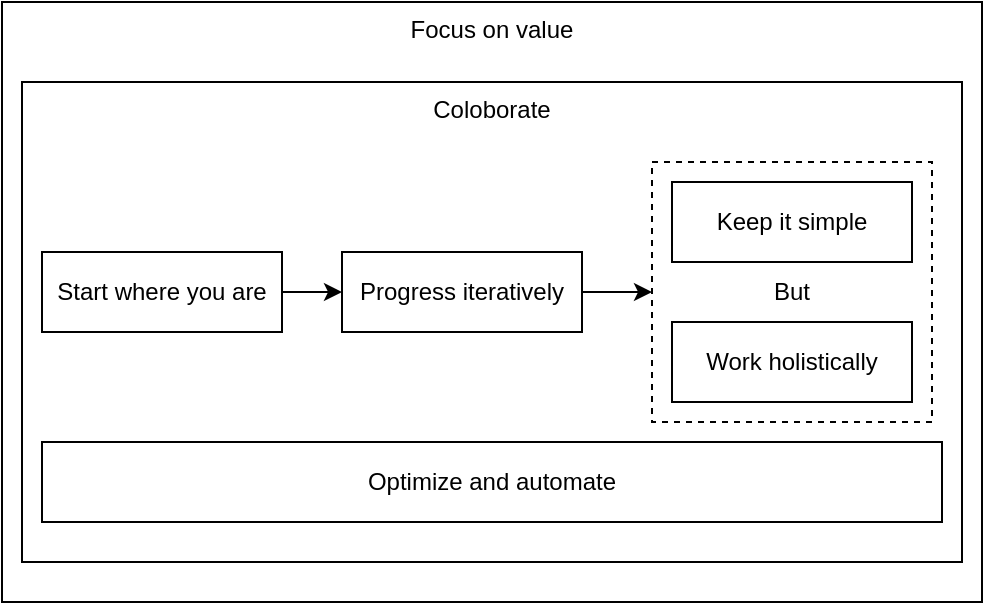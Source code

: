 <mxfile>
    <diagram id="_OiIdCf_Cr49JNHLLQ6R" name="Page-1">
        <mxGraphModel dx="543" dy="474" grid="1" gridSize="10" guides="1" tooltips="1" connect="1" arrows="1" fold="1" page="1" pageScale="1" pageWidth="850" pageHeight="1100" math="0" shadow="0">
            <root>
                <mxCell id="0"/>
                <mxCell id="1" parent="0"/>
                <mxCell id="2" value="Focus on value" style="rounded=0;whiteSpace=wrap;html=1;horizontal=1;verticalAlign=top;" vertex="1" parent="1">
                    <mxGeometry x="100" y="40" width="490" height="300" as="geometry"/>
                </mxCell>
                <mxCell id="6" value="Coloborate" style="rounded=0;whiteSpace=wrap;html=1;verticalAlign=top;" vertex="1" parent="1">
                    <mxGeometry x="110" y="80" width="470" height="240" as="geometry"/>
                </mxCell>
                <mxCell id="14" style="edgeStyle=none;html=1;entryX=0;entryY=0.5;entryDx=0;entryDy=0;" edge="1" parent="1" source="4" target="5">
                    <mxGeometry relative="1" as="geometry"/>
                </mxCell>
                <mxCell id="4" value="Start where you are" style="rounded=0;whiteSpace=wrap;html=1;" vertex="1" parent="1">
                    <mxGeometry x="120" y="165" width="120" height="40" as="geometry"/>
                </mxCell>
                <mxCell id="15" style="edgeStyle=none;html=1;exitX=1;exitY=0.5;exitDx=0;exitDy=0;" edge="1" parent="1" source="5" target="12">
                    <mxGeometry relative="1" as="geometry"/>
                </mxCell>
                <mxCell id="5" value="Progress iteratively" style="rounded=0;whiteSpace=wrap;html=1;" vertex="1" parent="1">
                    <mxGeometry x="270" y="165" width="120" height="40" as="geometry"/>
                </mxCell>
                <mxCell id="9" value="Optimize and automate" style="rounded=0;whiteSpace=wrap;html=1;" vertex="1" parent="1">
                    <mxGeometry x="120" y="260" width="450" height="40" as="geometry"/>
                </mxCell>
                <mxCell id="13" value="" style="group" vertex="1" connectable="0" parent="1">
                    <mxGeometry x="425" y="120" width="140" height="130" as="geometry"/>
                </mxCell>
                <mxCell id="12" value="" style="rounded=0;whiteSpace=wrap;html=1;dashed=1;" vertex="1" parent="13">
                    <mxGeometry width="140" height="130" as="geometry"/>
                </mxCell>
                <mxCell id="7" value="Work holistically" style="rounded=0;whiteSpace=wrap;html=1;" vertex="1" parent="13">
                    <mxGeometry x="10" y="80" width="120" height="40" as="geometry"/>
                </mxCell>
                <mxCell id="8" value="Keep it simple" style="rounded=0;whiteSpace=wrap;html=1;" vertex="1" parent="13">
                    <mxGeometry x="10" y="10" width="120" height="40" as="geometry"/>
                </mxCell>
                <mxCell id="11" value="But" style="text;html=1;strokeColor=none;fillColor=none;align=center;verticalAlign=middle;whiteSpace=wrap;rounded=0;" vertex="1" parent="13">
                    <mxGeometry x="40" y="50" width="60" height="30" as="geometry"/>
                </mxCell>
            </root>
        </mxGraphModel>
    </diagram>
</mxfile>